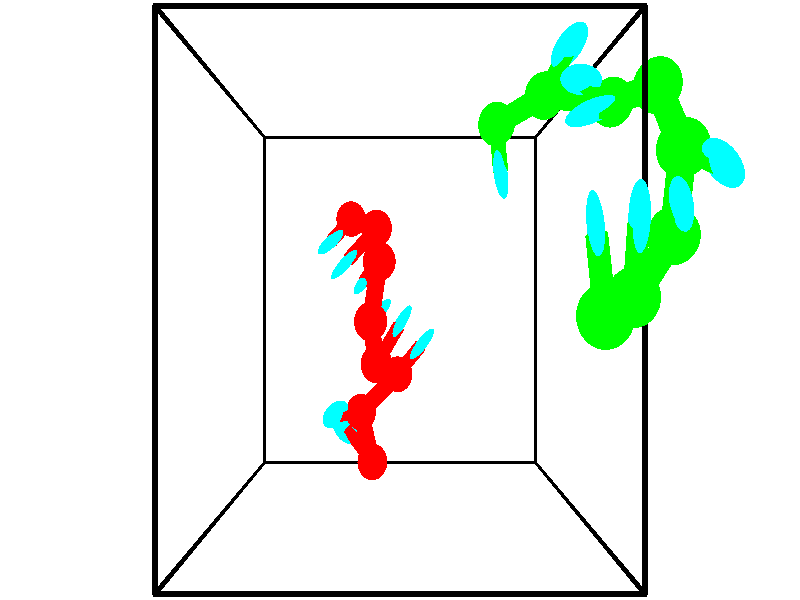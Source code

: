 // switches for output
#declare DRAW_BASES = 1; // possible values are 0, 1; only relevant for DNA ribbons
#declare DRAW_BASES_TYPE = 3; // possible values are 1, 2, 3; only relevant for DNA ribbons
#declare DRAW_FOG = 0; // set to 1 to enable fog

#include "colors.inc"

#include "transforms.inc"
background { rgb <1, 1, 1>}

#default {
   normal{
       ripples 0.25
       frequency 0.20
       turbulence 0.2
       lambda 5
   }
	finish {
		phong 0.1
		phong_size 40.
	}
}

// original window dimensions: 1024x640


// camera settings

camera {
	sky <-0, 1, 0>
	up <-0, 1, 0>
	right 1.6 * <1, 0, 0>
	location <2.5, 2.5, 11.1562>
	look_at <2.5, 2.5, 2.5>
	direction <0, 0, -8.6562>
	angle 67.0682
}


# declare cpy_camera_pos = <2.5, 2.5, 11.1562>;
# if (DRAW_FOG = 1)
fog {
	fog_type 2
	up vnormalize(cpy_camera_pos)
	color rgbt<1,1,1,0.3>
	distance 1e-5
	fog_alt 3e-3
	fog_offset 4
}
# end


// LIGHTS

# declare lum = 6;
global_settings {
	ambient_light rgb lum * <0.05, 0.05, 0.05>
	max_trace_level 15
}# declare cpy_direct_light_amount = 0.25;
light_source
{	1000 * <-1, -1, 1>,
	rgb lum * cpy_direct_light_amount
	parallel
}

light_source
{	1000 * <1, 1, -1>,
	rgb lum * cpy_direct_light_amount
	parallel
}

// strand 0

// nucleotide -1

// particle -1
sphere {
	<2.036047, 0.232987, 1.009801> 0.250000
	pigment { color rgbt <1,0,0,0> }
	no_shadow
}
cylinder {
	<1.767397, 0.494797, 0.870937>,  <1.606207, 0.651882, 0.787619>, 0.100000
	pigment { color rgbt <1,0,0,0> }
	no_shadow
}
cylinder {
	<1.767397, 0.494797, 0.870937>,  <2.036047, 0.232987, 1.009801>, 0.100000
	pigment { color rgbt <1,0,0,0> }
	no_shadow
}

// particle -1
sphere {
	<1.767397, 0.494797, 0.870937> 0.100000
	pigment { color rgbt <1,0,0,0> }
	no_shadow
}
sphere {
	0, 1
	scale<0.080000,0.200000,0.300000>
	matrix <0.192571, -0.298247, -0.934861,
		-0.715428, -0.694728, 0.074267,
		-0.671624, 0.654524, -0.347159,
		1.565910, 0.691154, 0.766790>
	pigment { color rgbt <0,1,1,0> }
	no_shadow
}
cylinder {
	<1.851454, 0.953233, 1.153264>,  <2.036047, 0.232987, 1.009801>, 0.130000
	pigment { color rgbt <1,0,0,0> }
	no_shadow
}

// nucleotide -1

// particle -1
sphere {
	<1.851454, 0.953233, 1.153264> 0.250000
	pigment { color rgbt <1,0,0,0> }
	no_shadow
}
cylinder {
	<1.651405, 0.988068, 1.497890>,  <1.531376, 1.008968, 1.704666>, 0.100000
	pigment { color rgbt <1,0,0,0> }
	no_shadow
}
cylinder {
	<1.651405, 0.988068, 1.497890>,  <1.851454, 0.953233, 1.153264>, 0.100000
	pigment { color rgbt <1,0,0,0> }
	no_shadow
}

// particle -1
sphere {
	<1.651405, 0.988068, 1.497890> 0.100000
	pigment { color rgbt <1,0,0,0> }
	no_shadow
}
sphere {
	0, 1
	scale<0.080000,0.200000,0.300000>
	matrix <-0.766957, 0.417404, -0.487393,
		-0.402065, -0.904539, -0.141962,
		-0.500121, 0.087085, 0.861566,
		1.501369, 1.014193, 1.756360>
	pigment { color rgbt <0,1,1,0> }
	no_shadow
}
cylinder {
	<2.459661, 1.456514, 0.972548>,  <1.851454, 0.953233, 1.153264>, 0.130000
	pigment { color rgbt <1,0,0,0> }
	no_shadow
}

// nucleotide -1

// particle -1
sphere {
	<2.459661, 1.456514, 0.972548> 0.250000
	pigment { color rgbt <1,0,0,0> }
	no_shadow
}
cylinder {
	<2.686350, 1.711784, 1.180992>,  <2.822363, 1.864947, 1.306058>, 0.100000
	pigment { color rgbt <1,0,0,0> }
	no_shadow
}
cylinder {
	<2.686350, 1.711784, 1.180992>,  <2.459661, 1.456514, 0.972548>, 0.100000
	pigment { color rgbt <1,0,0,0> }
	no_shadow
}

// particle -1
sphere {
	<2.686350, 1.711784, 1.180992> 0.100000
	pigment { color rgbt <1,0,0,0> }
	no_shadow
}
sphere {
	0, 1
	scale<0.080000,0.200000,0.300000>
	matrix <-0.737224, 0.675182, -0.025107,
		-0.367866, -0.369946, 0.853121,
		0.566723, 0.638177, 0.521110,
		2.856367, 1.903237, 1.337325>
	pigment { color rgbt <0,1,1,0> }
	no_shadow
}
cylinder {
	<2.130537, 1.658657, 1.641135>,  <2.459661, 1.456514, 0.972548>, 0.130000
	pigment { color rgbt <1,0,0,0> }
	no_shadow
}

// nucleotide -1

// particle -1
sphere {
	<2.130537, 1.658657, 1.641135> 0.250000
	pigment { color rgbt <1,0,0,0> }
	no_shadow
}
cylinder {
	<2.345930, 1.961456, 1.493088>,  <2.475166, 2.143136, 1.404259>, 0.100000
	pigment { color rgbt <1,0,0,0> }
	no_shadow
}
cylinder {
	<2.345930, 1.961456, 1.493088>,  <2.130537, 1.658657, 1.641135>, 0.100000
	pigment { color rgbt <1,0,0,0> }
	no_shadow
}

// particle -1
sphere {
	<2.345930, 1.961456, 1.493088> 0.100000
	pigment { color rgbt <1,0,0,0> }
	no_shadow
}
sphere {
	0, 1
	scale<0.080000,0.200000,0.300000>
	matrix <-0.800553, 0.596673, 0.055648,
		0.262965, 0.266334, 0.927316,
		0.538483, 0.756999, -0.370118,
		2.507475, 2.188556, 1.382052>
	pigment { color rgbt <0,1,1,0> }
	no_shadow
}
cylinder {
	<2.053645, 2.225831, 1.987278>,  <2.130537, 1.658657, 1.641135>, 0.130000
	pigment { color rgbt <1,0,0,0> }
	no_shadow
}

// nucleotide -1

// particle -1
sphere {
	<2.053645, 2.225831, 1.987278> 0.250000
	pigment { color rgbt <1,0,0,0> }
	no_shadow
}
cylinder {
	<2.130957, 2.302864, 1.602455>,  <2.177344, 2.349084, 1.371561>, 0.100000
	pigment { color rgbt <1,0,0,0> }
	no_shadow
}
cylinder {
	<2.130957, 2.302864, 1.602455>,  <2.053645, 2.225831, 1.987278>, 0.100000
	pigment { color rgbt <1,0,0,0> }
	no_shadow
}

// particle -1
sphere {
	<2.130957, 2.302864, 1.602455> 0.100000
	pigment { color rgbt <1,0,0,0> }
	no_shadow
}
sphere {
	0, 1
	scale<0.080000,0.200000,0.300000>
	matrix <-0.685493, 0.728035, 0.008020,
		0.701956, 0.657934, 0.272729,
		0.193279, 0.192584, -0.962057,
		2.188940, 2.360639, 1.313838>
	pigment { color rgbt <0,1,1,0> }
	no_shadow
}
cylinder {
	<2.183428, 2.991288, 1.951394>,  <2.053645, 2.225831, 1.987278>, 0.130000
	pigment { color rgbt <1,0,0,0> }
	no_shadow
}

// nucleotide -1

// particle -1
sphere {
	<2.183428, 2.991288, 1.951394> 0.250000
	pigment { color rgbt <1,0,0,0> }
	no_shadow
}
cylinder {
	<2.028719, 2.852600, 1.609589>,  <1.935893, 2.769387, 1.404506>, 0.100000
	pigment { color rgbt <1,0,0,0> }
	no_shadow
}
cylinder {
	<2.028719, 2.852600, 1.609589>,  <2.183428, 2.991288, 1.951394>, 0.100000
	pigment { color rgbt <1,0,0,0> }
	no_shadow
}

// particle -1
sphere {
	<2.028719, 2.852600, 1.609589> 0.100000
	pigment { color rgbt <1,0,0,0> }
	no_shadow
}
sphere {
	0, 1
	scale<0.080000,0.200000,0.300000>
	matrix <-0.719998, 0.692522, 0.044897,
		0.576202, 0.632613, -0.517487,
		-0.386773, -0.346720, -0.854513,
		1.912687, 2.748584, 1.353235>
	pigment { color rgbt <0,1,1,0> }
	no_shadow
}
cylinder {
	<2.117421, 3.473413, 1.337370>,  <2.183428, 2.991288, 1.951394>, 0.130000
	pigment { color rgbt <1,0,0,0> }
	no_shadow
}

// nucleotide -1

// particle -1
sphere {
	<2.117421, 3.473413, 1.337370> 0.250000
	pigment { color rgbt <1,0,0,0> }
	no_shadow
}
cylinder {
	<1.825085, 3.200401, 1.339249>,  <1.649683, 3.036594, 1.340376>, 0.100000
	pigment { color rgbt <1,0,0,0> }
	no_shadow
}
cylinder {
	<1.825085, 3.200401, 1.339249>,  <2.117421, 3.473413, 1.337370>, 0.100000
	pigment { color rgbt <1,0,0,0> }
	no_shadow
}

// particle -1
sphere {
	<1.825085, 3.200401, 1.339249> 0.100000
	pigment { color rgbt <1,0,0,0> }
	no_shadow
}
sphere {
	0, 1
	scale<0.080000,0.200000,0.300000>
	matrix <-0.676465, 0.725229, 0.128212,
		-0.090915, 0.090525, -0.991736,
		-0.730842, -0.682531, 0.004698,
		1.605832, 2.995642, 1.340658>
	pigment { color rgbt <0,1,1,0> }
	no_shadow
}
cylinder {
	<1.667356, 3.649389, 0.870786>,  <2.117421, 3.473413, 1.337370>, 0.130000
	pigment { color rgbt <1,0,0,0> }
	no_shadow
}

// nucleotide -1

// particle -1
sphere {
	<1.667356, 3.649389, 0.870786> 0.250000
	pigment { color rgbt <1,0,0,0> }
	no_shadow
}
cylinder {
	<1.502645, 3.440163, 1.169273>,  <1.403819, 3.314627, 1.348366>, 0.100000
	pigment { color rgbt <1,0,0,0> }
	no_shadow
}
cylinder {
	<1.502645, 3.440163, 1.169273>,  <1.667356, 3.649389, 0.870786>, 0.100000
	pigment { color rgbt <1,0,0,0> }
	no_shadow
}

// particle -1
sphere {
	<1.502645, 3.440163, 1.169273> 0.100000
	pigment { color rgbt <1,0,0,0> }
	no_shadow
}
sphere {
	0, 1
	scale<0.080000,0.200000,0.300000>
	matrix <-0.520045, 0.807314, 0.278920,
		-0.748327, -0.273214, -0.604451,
		-0.411777, -0.523066, 0.746219,
		1.379112, 3.283243, 1.393139>
	pigment { color rgbt <0,1,1,0> }
	no_shadow
}
// strand 1

// nucleotide -1

// particle -1
sphere {
	<4.335258, 2.378802, 5.757190> 0.250000
	pigment { color rgbt <0,1,0,0> }
	no_shadow
}
cylinder {
	<4.320201, 2.766045, 5.658112>,  <4.311167, 2.998390, 5.598664>, 0.100000
	pigment { color rgbt <0,1,0,0> }
	no_shadow
}
cylinder {
	<4.320201, 2.766045, 5.658112>,  <4.335258, 2.378802, 5.757190>, 0.100000
	pigment { color rgbt <0,1,0,0> }
	no_shadow
}

// particle -1
sphere {
	<4.320201, 2.766045, 5.658112> 0.100000
	pigment { color rgbt <0,1,0,0> }
	no_shadow
}
sphere {
	0, 1
	scale<0.080000,0.200000,0.300000>
	matrix <0.942589, 0.116707, 0.312898,
		0.331826, -0.221698, -0.916920,
		-0.037642, 0.968106, -0.247697,
		4.308908, 3.056476, 5.583803>
	pigment { color rgbt <0,1,1,0> }
	no_shadow
}
cylinder {
	<4.781968, 2.520757, 5.250130>,  <4.335258, 2.378802, 5.757190>, 0.130000
	pigment { color rgbt <0,1,0,0> }
	no_shadow
}

// nucleotide -1

// particle -1
sphere {
	<4.781968, 2.520757, 5.250130> 0.250000
	pigment { color rgbt <0,1,0,0> }
	no_shadow
}
cylinder {
	<4.743471, 2.873955, 5.433895>,  <4.720373, 3.085873, 5.544154>, 0.100000
	pigment { color rgbt <0,1,0,0> }
	no_shadow
}
cylinder {
	<4.743471, 2.873955, 5.433895>,  <4.781968, 2.520757, 5.250130>, 0.100000
	pigment { color rgbt <0,1,0,0> }
	no_shadow
}

// particle -1
sphere {
	<4.743471, 2.873955, 5.433895> 0.100000
	pigment { color rgbt <0,1,0,0> }
	no_shadow
}
sphere {
	0, 1
	scale<0.080000,0.200000,0.300000>
	matrix <0.994158, 0.062623, 0.087906,
		0.048851, 0.465189, -0.883863,
		-0.096243, 0.882994, 0.459412,
		4.714598, 3.138853, 5.571719>
	pigment { color rgbt <0,1,1,0> }
	no_shadow
}
cylinder {
	<5.273970, 3.044153, 5.029992>,  <4.781968, 2.520757, 5.250130>, 0.130000
	pigment { color rgbt <0,1,0,0> }
	no_shadow
}

// nucleotide -1

// particle -1
sphere {
	<5.273970, 3.044153, 5.029992> 0.250000
	pigment { color rgbt <0,1,0,0> }
	no_shadow
}
cylinder {
	<5.149148, 3.146988, 5.395840>,  <5.074255, 3.208689, 5.615348>, 0.100000
	pigment { color rgbt <0,1,0,0> }
	no_shadow
}
cylinder {
	<5.149148, 3.146988, 5.395840>,  <5.273970, 3.044153, 5.029992>, 0.100000
	pigment { color rgbt <0,1,0,0> }
	no_shadow
}

// particle -1
sphere {
	<5.149148, 3.146988, 5.395840> 0.100000
	pigment { color rgbt <0,1,0,0> }
	no_shadow
}
sphere {
	0, 1
	scale<0.080000,0.200000,0.300000>
	matrix <0.925527, 0.299638, 0.231551,
		-0.214525, 0.918762, -0.331445,
		-0.312054, 0.257088, 0.914619,
		5.055532, 3.224114, 5.670226>
	pigment { color rgbt <0,1,1,0> }
	no_shadow
}
cylinder {
	<5.341727, 3.773771, 5.094541>,  <5.273970, 3.044153, 5.029992>, 0.130000
	pigment { color rgbt <0,1,0,0> }
	no_shadow
}

// nucleotide -1

// particle -1
sphere {
	<5.341727, 3.773771, 5.094541> 0.250000
	pigment { color rgbt <0,1,0,0> }
	no_shadow
}
cylinder {
	<5.368465, 3.631538, 5.467442>,  <5.384508, 3.546199, 5.691182>, 0.100000
	pigment { color rgbt <0,1,0,0> }
	no_shadow
}
cylinder {
	<5.368465, 3.631538, 5.467442>,  <5.341727, 3.773771, 5.094541>, 0.100000
	pigment { color rgbt <0,1,0,0> }
	no_shadow
}

// particle -1
sphere {
	<5.368465, 3.631538, 5.467442> 0.100000
	pigment { color rgbt <0,1,0,0> }
	no_shadow
}
sphere {
	0, 1
	scale<0.080000,0.200000,0.300000>
	matrix <0.876050, 0.468126, 0.115739,
		-0.477566, 0.808963, 0.342797,
		0.066844, -0.355580, 0.932252,
		5.388518, 3.524864, 5.747117>
	pigment { color rgbt <0,1,1,0> }
	no_shadow
}
cylinder {
	<5.293688, 4.442376, 4.602884>,  <5.341727, 3.773771, 5.094541>, 0.130000
	pigment { color rgbt <0,1,0,0> }
	no_shadow
}

// nucleotide -1

// particle -1
sphere {
	<5.293688, 4.442376, 4.602884> 0.250000
	pigment { color rgbt <0,1,0,0> }
	no_shadow
}
cylinder {
	<4.927511, 4.339592, 4.478989>,  <4.707805, 4.277922, 4.404652>, 0.100000
	pigment { color rgbt <0,1,0,0> }
	no_shadow
}
cylinder {
	<4.927511, 4.339592, 4.478989>,  <5.293688, 4.442376, 4.602884>, 0.100000
	pigment { color rgbt <0,1,0,0> }
	no_shadow
}

// particle -1
sphere {
	<4.927511, 4.339592, 4.478989> 0.100000
	pigment { color rgbt <0,1,0,0> }
	no_shadow
}
sphere {
	0, 1
	scale<0.080000,0.200000,0.300000>
	matrix <-0.179168, 0.949369, -0.258064,
		0.360368, -0.180747, -0.915131,
		-0.915442, -0.256960, -0.309738,
		4.652879, 4.262504, 4.386067>
	pigment { color rgbt <0,1,1,0> }
	no_shadow
}
cylinder {
	<5.092952, 4.517889, 3.761331>,  <5.293688, 4.442376, 4.602884>, 0.130000
	pigment { color rgbt <0,1,0,0> }
	no_shadow
}

// nucleotide -1

// particle -1
sphere {
	<5.092952, 4.517889, 3.761331> 0.250000
	pigment { color rgbt <0,1,0,0> }
	no_shadow
}
cylinder {
	<4.799759, 4.568314, 4.028717>,  <4.623843, 4.598568, 4.189148>, 0.100000
	pigment { color rgbt <0,1,0,0> }
	no_shadow
}
cylinder {
	<4.799759, 4.568314, 4.028717>,  <5.092952, 4.517889, 3.761331>, 0.100000
	pigment { color rgbt <0,1,0,0> }
	no_shadow
}

// particle -1
sphere {
	<4.799759, 4.568314, 4.028717> 0.100000
	pigment { color rgbt <0,1,0,0> }
	no_shadow
}
sphere {
	0, 1
	scale<0.080000,0.200000,0.300000>
	matrix <-0.060563, 0.966684, -0.248707,
		-0.677546, -0.222782, -0.700928,
		-0.732983, 0.126060, 0.668465,
		4.579864, 4.606132, 4.229257>
	pigment { color rgbt <0,1,1,0> }
	no_shadow
}
cylinder {
	<4.357178, 4.689186, 3.390779>,  <5.092952, 4.517889, 3.761331>, 0.130000
	pigment { color rgbt <0,1,0,0> }
	no_shadow
}

// nucleotide -1

// particle -1
sphere {
	<4.357178, 4.689186, 3.390779> 0.250000
	pigment { color rgbt <0,1,0,0> }
	no_shadow
}
cylinder {
	<4.443580, 4.871696, 3.736069>,  <4.495421, 4.981203, 3.943242>, 0.100000
	pigment { color rgbt <0,1,0,0> }
	no_shadow
}
cylinder {
	<4.443580, 4.871696, 3.736069>,  <4.357178, 4.689186, 3.390779>, 0.100000
	pigment { color rgbt <0,1,0,0> }
	no_shadow
}

// particle -1
sphere {
	<4.443580, 4.871696, 3.736069> 0.100000
	pigment { color rgbt <0,1,0,0> }
	no_shadow
}
sphere {
	0, 1
	scale<0.080000,0.200000,0.300000>
	matrix <-0.279475, 0.875997, -0.393094,
		-0.935540, -0.156339, 0.316738,
		0.216005, 0.456276, 0.863223,
		4.508381, 5.008579, 3.995036>
	pigment { color rgbt <0,1,1,0> }
	no_shadow
}
cylinder {
	<3.832551, 4.524105, 2.816121>,  <4.357178, 4.689186, 3.390779>, 0.130000
	pigment { color rgbt <0,1,0,0> }
	no_shadow
}

// nucleotide -1

// particle -1
sphere {
	<3.832551, 4.524105, 2.816121> 0.250000
	pigment { color rgbt <0,1,0,0> }
	no_shadow
}
cylinder {
	<3.837850, 4.164589, 2.991394>,  <3.841029, 3.948880, 3.096558>, 0.100000
	pigment { color rgbt <0,1,0,0> }
	no_shadow
}
cylinder {
	<3.837850, 4.164589, 2.991394>,  <3.832551, 4.524105, 2.816121>, 0.100000
	pigment { color rgbt <0,1,0,0> }
	no_shadow
}

// particle -1
sphere {
	<3.837850, 4.164589, 2.991394> 0.100000
	pigment { color rgbt <0,1,0,0> }
	no_shadow
}
sphere {
	0, 1
	scale<0.080000,0.200000,0.300000>
	matrix <0.894704, 0.206320, 0.396151,
		-0.446462, 0.386796, 0.806883,
		0.013247, -0.898789, 0.438182,
		3.841824, 3.894952, 3.122849>
	pigment { color rgbt <0,1,1,0> }
	no_shadow
}
// box output
cylinder {
	<0.000000, 0.000000, 0.000000>,  <5.000000, 0.000000, 0.000000>, 0.025000
	pigment { color rgbt <0,0,0,0> }
	no_shadow
}
cylinder {
	<0.000000, 0.000000, 0.000000>,  <0.000000, 5.000000, 0.000000>, 0.025000
	pigment { color rgbt <0,0,0,0> }
	no_shadow
}
cylinder {
	<0.000000, 0.000000, 0.000000>,  <0.000000, 0.000000, 5.000000>, 0.025000
	pigment { color rgbt <0,0,0,0> }
	no_shadow
}
cylinder {
	<5.000000, 5.000000, 5.000000>,  <0.000000, 5.000000, 5.000000>, 0.025000
	pigment { color rgbt <0,0,0,0> }
	no_shadow
}
cylinder {
	<5.000000, 5.000000, 5.000000>,  <5.000000, 0.000000, 5.000000>, 0.025000
	pigment { color rgbt <0,0,0,0> }
	no_shadow
}
cylinder {
	<5.000000, 5.000000, 5.000000>,  <5.000000, 5.000000, 0.000000>, 0.025000
	pigment { color rgbt <0,0,0,0> }
	no_shadow
}
cylinder {
	<0.000000, 0.000000, 5.000000>,  <0.000000, 5.000000, 5.000000>, 0.025000
	pigment { color rgbt <0,0,0,0> }
	no_shadow
}
cylinder {
	<0.000000, 0.000000, 5.000000>,  <5.000000, 0.000000, 5.000000>, 0.025000
	pigment { color rgbt <0,0,0,0> }
	no_shadow
}
cylinder {
	<5.000000, 5.000000, 0.000000>,  <0.000000, 5.000000, 0.000000>, 0.025000
	pigment { color rgbt <0,0,0,0> }
	no_shadow
}
cylinder {
	<5.000000, 5.000000, 0.000000>,  <5.000000, 0.000000, 0.000000>, 0.025000
	pigment { color rgbt <0,0,0,0> }
	no_shadow
}
cylinder {
	<5.000000, 0.000000, 5.000000>,  <5.000000, 0.000000, 0.000000>, 0.025000
	pigment { color rgbt <0,0,0,0> }
	no_shadow
}
cylinder {
	<0.000000, 5.000000, 0.000000>,  <0.000000, 5.000000, 5.000000>, 0.025000
	pigment { color rgbt <0,0,0,0> }
	no_shadow
}
// end of box output
